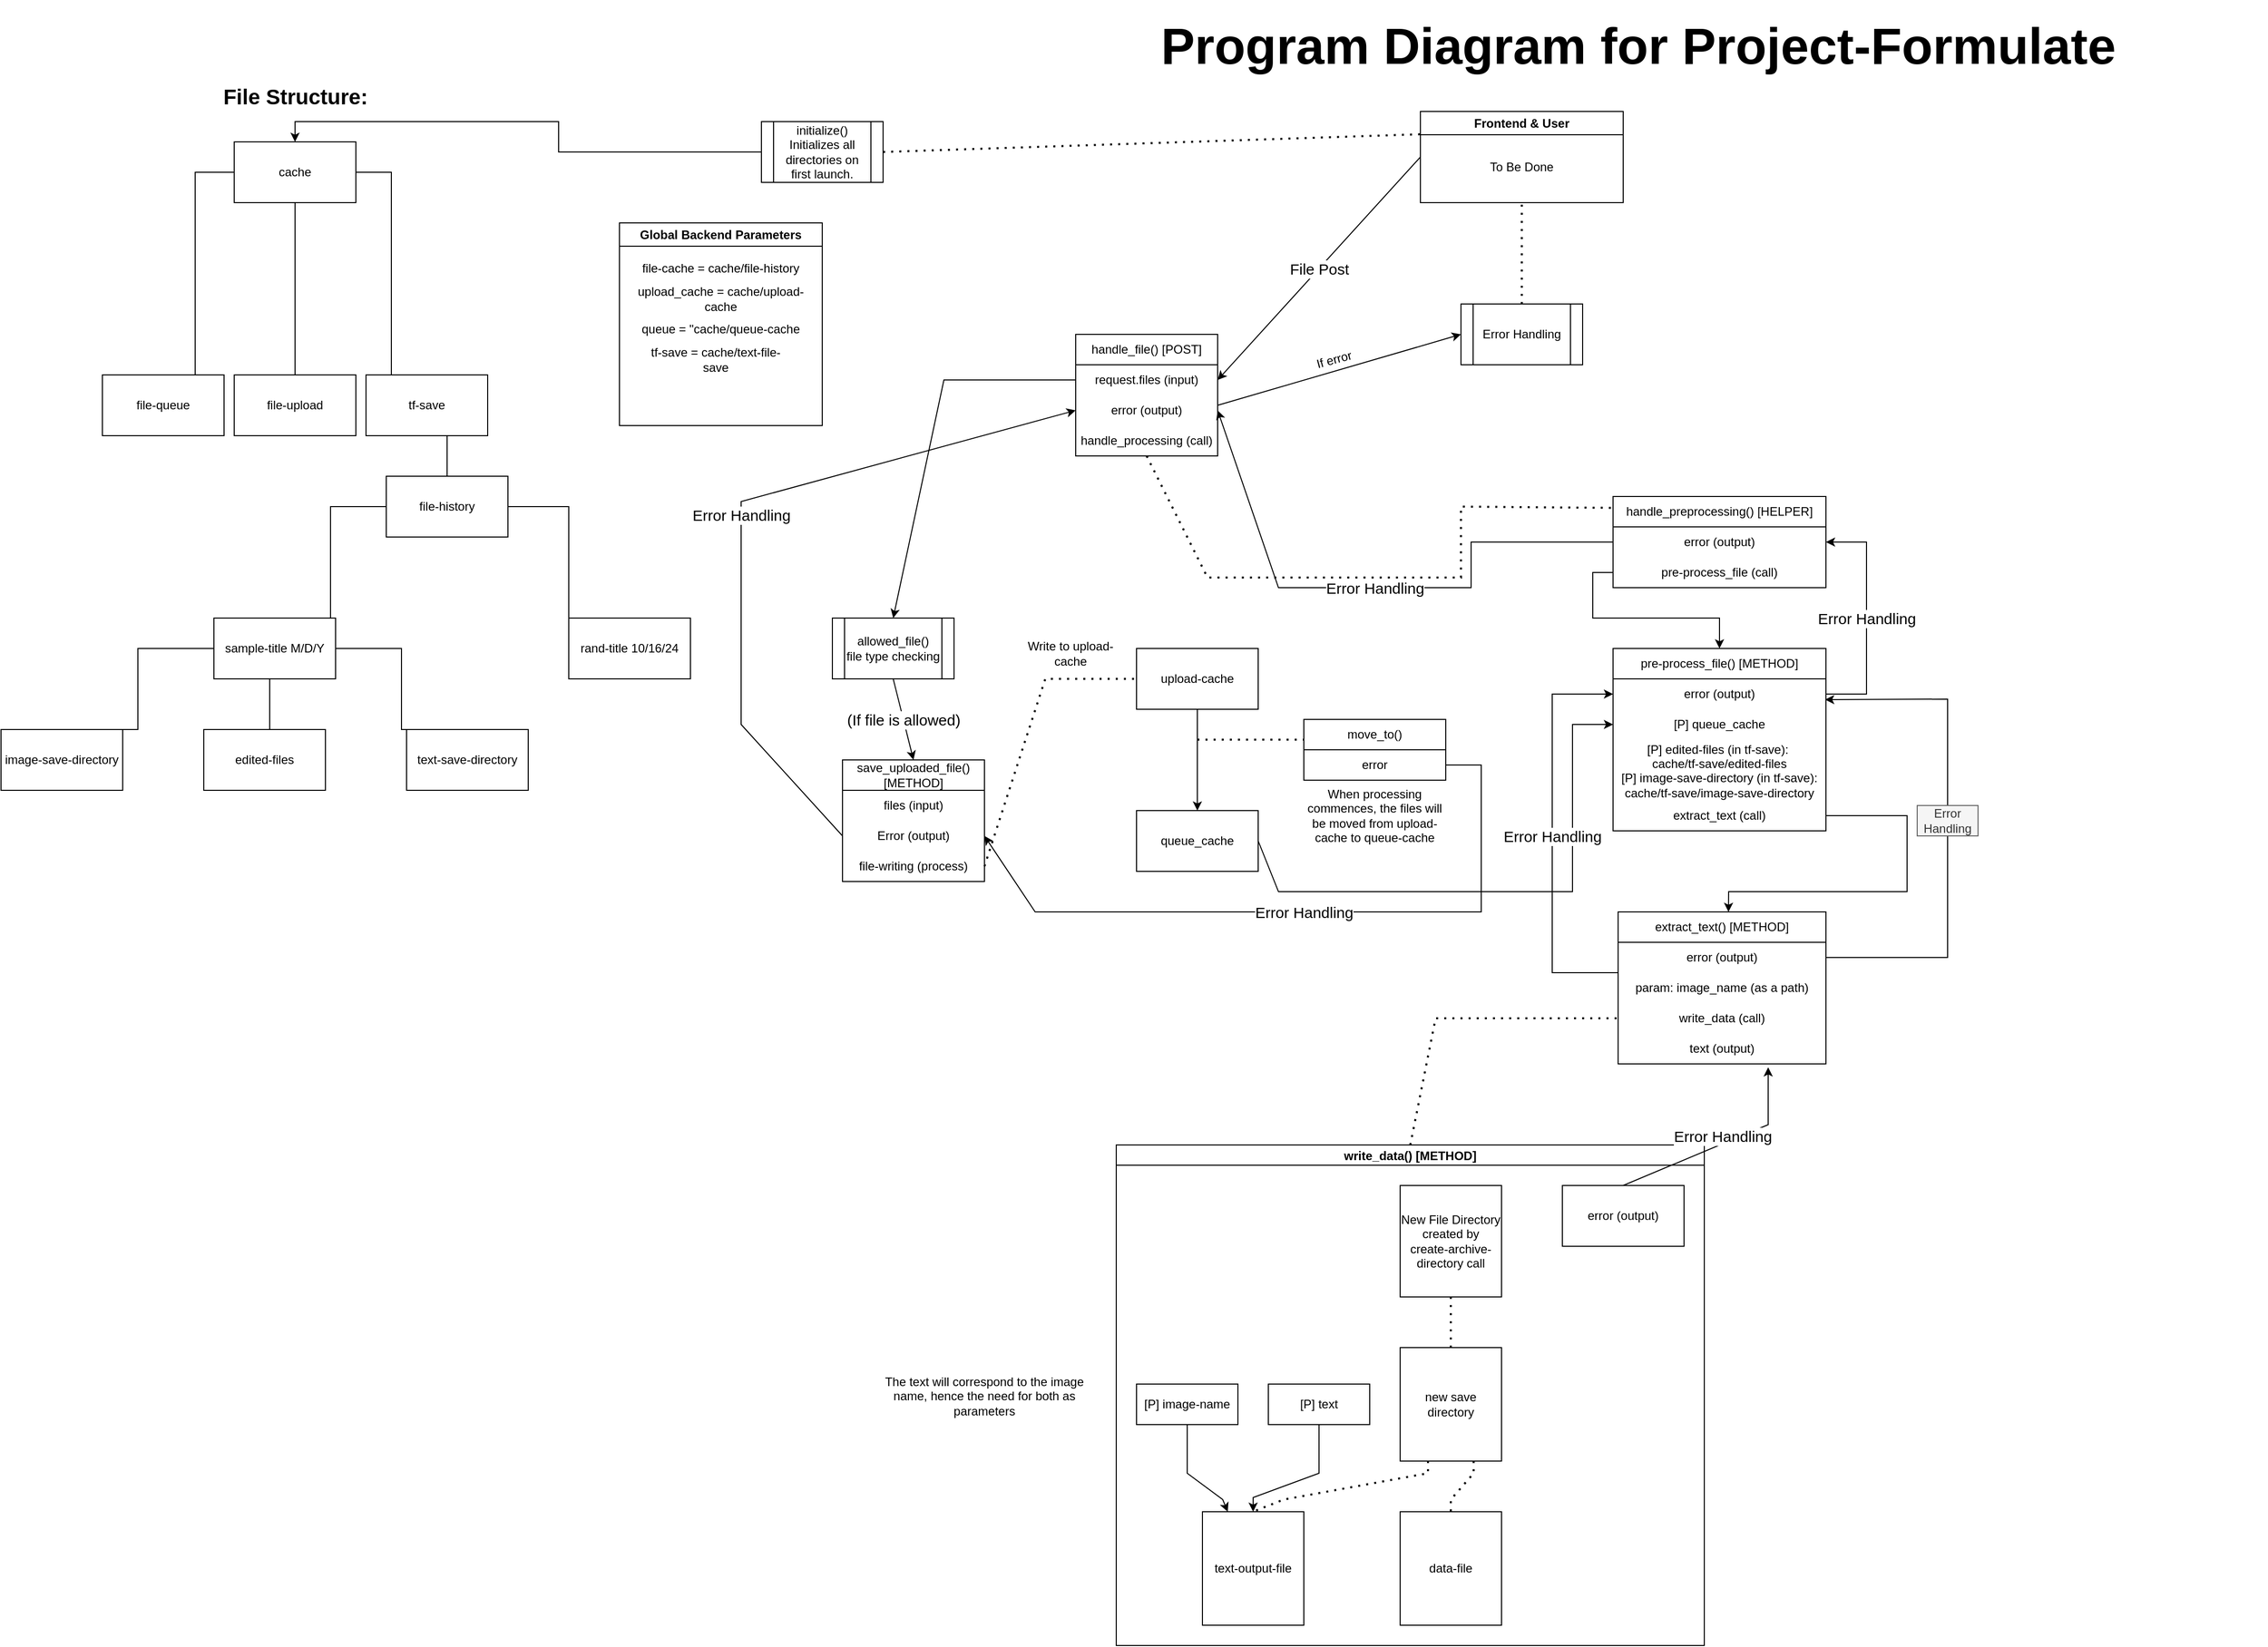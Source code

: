 <mxfile version="24.7.17">
  <diagram name="Page-1" id="OKoSd6tLzu933onekmis">
    <mxGraphModel dx="3288" dy="923" grid="1" gridSize="10" guides="1" tooltips="1" connect="1" arrows="1" fold="1" page="1" pageScale="1" pageWidth="1920" pageHeight="1200" math="0" shadow="0">
      <root>
        <mxCell id="0" />
        <mxCell id="1" parent="0" />
        <mxCell id="W87RI8gLV-Hc2PDUYZC1-2" value="handle_file() [POST]" style="swimlane;fontStyle=0;childLayout=stackLayout;horizontal=1;startSize=30;horizontalStack=0;resizeParent=1;resizeParentMax=0;resizeLast=0;collapsible=1;marginBottom=0;whiteSpace=wrap;html=1;" parent="1" vertex="1">
          <mxGeometry x="520" y="370" width="140" height="120" as="geometry" />
        </mxCell>
        <mxCell id="W87RI8gLV-Hc2PDUYZC1-3" value="request.files (input)" style="text;strokeColor=none;fillColor=none;align=center;verticalAlign=middle;spacingLeft=4;spacingRight=4;overflow=hidden;points=[[0,0.5],[1,0.5]];portConstraint=eastwest;rotatable=0;whiteSpace=wrap;html=1;" parent="W87RI8gLV-Hc2PDUYZC1-2" vertex="1">
          <mxGeometry y="30" width="140" height="30" as="geometry" />
        </mxCell>
        <mxCell id="W87RI8gLV-Hc2PDUYZC1-4" value="error (output)" style="text;strokeColor=none;fillColor=none;align=center;verticalAlign=middle;spacingLeft=4;spacingRight=4;overflow=hidden;points=[[0,0.5],[1,0.5]];portConstraint=eastwest;rotatable=0;whiteSpace=wrap;html=1;" parent="W87RI8gLV-Hc2PDUYZC1-2" vertex="1">
          <mxGeometry y="60" width="140" height="30" as="geometry" />
        </mxCell>
        <mxCell id="W87RI8gLV-Hc2PDUYZC1-70" value="handle_processing (call)" style="text;html=1;align=center;verticalAlign=middle;whiteSpace=wrap;rounded=0;" parent="W87RI8gLV-Hc2PDUYZC1-2" vertex="1">
          <mxGeometry y="90" width="140" height="30" as="geometry" />
        </mxCell>
        <mxCell id="W87RI8gLV-Hc2PDUYZC1-22" value="Frontend &amp;amp; User" style="swimlane;whiteSpace=wrap;html=1;" parent="1" vertex="1">
          <mxGeometry x="860" y="150" width="200" height="90" as="geometry" />
        </mxCell>
        <mxCell id="W87RI8gLV-Hc2PDUYZC1-25" value="To Be Done" style="text;html=1;align=center;verticalAlign=middle;whiteSpace=wrap;rounded=0;" parent="W87RI8gLV-Hc2PDUYZC1-22" vertex="1">
          <mxGeometry x="20" y="40" width="160" height="30" as="geometry" />
        </mxCell>
        <mxCell id="W87RI8gLV-Hc2PDUYZC1-28" value="save_uploaded_file() [METHOD]" style="swimlane;fontStyle=0;childLayout=stackLayout;horizontal=1;startSize=30;horizontalStack=0;resizeParent=1;resizeParentMax=0;resizeLast=0;collapsible=1;marginBottom=0;whiteSpace=wrap;html=1;" parent="1" vertex="1">
          <mxGeometry x="290" y="790" width="140" height="120" as="geometry" />
        </mxCell>
        <mxCell id="W87RI8gLV-Hc2PDUYZC1-29" value="files (input)" style="text;strokeColor=none;fillColor=none;align=center;verticalAlign=middle;spacingLeft=4;spacingRight=4;overflow=hidden;points=[[0,0.5],[1,0.5]];portConstraint=eastwest;rotatable=0;whiteSpace=wrap;html=1;" parent="W87RI8gLV-Hc2PDUYZC1-28" vertex="1">
          <mxGeometry y="30" width="140" height="30" as="geometry" />
        </mxCell>
        <mxCell id="W87RI8gLV-Hc2PDUYZC1-62" value="Error (output)" style="text;html=1;align=center;verticalAlign=middle;whiteSpace=wrap;rounded=0;" parent="W87RI8gLV-Hc2PDUYZC1-28" vertex="1">
          <mxGeometry y="60" width="140" height="30" as="geometry" />
        </mxCell>
        <mxCell id="W87RI8gLV-Hc2PDUYZC1-63" value="file-writing (process)" style="text;html=1;align=center;verticalAlign=middle;whiteSpace=wrap;rounded=0;" parent="W87RI8gLV-Hc2PDUYZC1-28" vertex="1">
          <mxGeometry y="90" width="140" height="30" as="geometry" />
        </mxCell>
        <mxCell id="W87RI8gLV-Hc2PDUYZC1-38" value="Global Backend Parameters" style="swimlane;whiteSpace=wrap;html=1;" parent="1" vertex="1">
          <mxGeometry x="70" y="260" width="200" height="200" as="geometry" />
        </mxCell>
        <mxCell id="W87RI8gLV-Hc2PDUYZC1-39" value="file-cache = cache/file-history" style="text;html=1;align=center;verticalAlign=middle;whiteSpace=wrap;rounded=0;" parent="W87RI8gLV-Hc2PDUYZC1-38" vertex="1">
          <mxGeometry x="20" y="30" width="160" height="30" as="geometry" />
        </mxCell>
        <mxCell id="W87RI8gLV-Hc2PDUYZC1-40" value="upload_cache = cache/upload-cache" style="text;html=1;align=center;verticalAlign=middle;whiteSpace=wrap;rounded=0;" parent="W87RI8gLV-Hc2PDUYZC1-38" vertex="1">
          <mxGeometry x="10" y="60" width="180" height="30" as="geometry" />
        </mxCell>
        <mxCell id="W87RI8gLV-Hc2PDUYZC1-41" value="queue = &quot;cache/queue-cache" style="text;html=1;align=center;verticalAlign=middle;whiteSpace=wrap;rounded=0;" parent="W87RI8gLV-Hc2PDUYZC1-38" vertex="1">
          <mxGeometry x="20" y="90" width="160" height="30" as="geometry" />
        </mxCell>
        <mxCell id="W87RI8gLV-Hc2PDUYZC1-42" value="tf-save = cache/text-file-save" style="text;html=1;align=center;verticalAlign=middle;whiteSpace=wrap;rounded=0;" parent="W87RI8gLV-Hc2PDUYZC1-38" vertex="1">
          <mxGeometry x="20" y="120" width="150" height="30" as="geometry" />
        </mxCell>
        <mxCell id="W87RI8gLV-Hc2PDUYZC1-49" value="Error Handling" style="shape=process;whiteSpace=wrap;html=1;backgroundOutline=1;" parent="1" vertex="1">
          <mxGeometry x="900" y="340" width="120" height="60" as="geometry" />
        </mxCell>
        <mxCell id="W87RI8gLV-Hc2PDUYZC1-53" value="" style="endArrow=none;dashed=1;html=1;dashPattern=1 3;strokeWidth=2;rounded=0;exitX=0.5;exitY=0;exitDx=0;exitDy=0;entryX=0.5;entryY=1;entryDx=0;entryDy=0;" parent="1" source="W87RI8gLV-Hc2PDUYZC1-49" edge="1" target="W87RI8gLV-Hc2PDUYZC1-22">
          <mxGeometry width="50" height="50" relative="1" as="geometry">
            <mxPoint x="550" y="350" as="sourcePoint" />
            <mxPoint x="555" y="290" as="targetPoint" />
          </mxGeometry>
        </mxCell>
        <UserObject label="upload-cache" treeRoot="1" id="W87RI8gLV-Hc2PDUYZC1-59">
          <mxCell style="whiteSpace=wrap;html=1;align=center;treeFolding=1;treeMoving=1;newEdgeStyle={&quot;edgeStyle&quot;:&quot;elbowEdgeStyle&quot;,&quot;startArrow&quot;:&quot;none&quot;,&quot;endArrow&quot;:&quot;none&quot;};" parent="1" vertex="1">
            <mxGeometry x="580" y="680" width="120" height="60" as="geometry" />
          </mxCell>
        </UserObject>
        <mxCell id="W87RI8gLV-Hc2PDUYZC1-65" value="" style="endArrow=none;dashed=1;html=1;dashPattern=1 3;strokeWidth=2;rounded=0;exitX=1;exitY=0.5;exitDx=0;exitDy=0;entryX=0;entryY=0.5;entryDx=0;entryDy=0;" parent="1" source="W87RI8gLV-Hc2PDUYZC1-63" target="W87RI8gLV-Hc2PDUYZC1-59" edge="1">
          <mxGeometry width="50" height="50" relative="1" as="geometry">
            <mxPoint x="490" y="630" as="sourcePoint" />
            <mxPoint x="540" y="580" as="targetPoint" />
            <Array as="points">
              <mxPoint x="490" y="710" />
            </Array>
          </mxGeometry>
        </mxCell>
        <mxCell id="W87RI8gLV-Hc2PDUYZC1-67" value="" style="endArrow=classic;html=1;rounded=0;entryX=0;entryY=0.5;entryDx=0;entryDy=0;exitX=0;exitY=0.5;exitDx=0;exitDy=0;" parent="1" source="W87RI8gLV-Hc2PDUYZC1-62" target="W87RI8gLV-Hc2PDUYZC1-4" edge="1">
          <mxGeometry relative="1" as="geometry">
            <mxPoint x="120" y="770" as="sourcePoint" />
            <mxPoint x="280" y="770" as="targetPoint" />
            <Array as="points">
              <mxPoint x="190" y="755" />
              <mxPoint x="190" y="650" />
              <mxPoint x="190" y="535" />
            </Array>
          </mxGeometry>
        </mxCell>
        <mxCell id="W87RI8gLV-Hc2PDUYZC1-68" value="&lt;font style=&quot;font-size: 15px;&quot;&gt;Error Handling&lt;/font&gt;" style="edgeLabel;resizable=0;html=1;;align=center;verticalAlign=middle;" parent="W87RI8gLV-Hc2PDUYZC1-67" connectable="0" vertex="1">
          <mxGeometry relative="1" as="geometry" />
        </mxCell>
        <mxCell id="W87RI8gLV-Hc2PDUYZC1-71" value="" style="endArrow=none;dashed=1;html=1;dashPattern=1 3;strokeWidth=2;rounded=0;entryX=0;entryY=0.25;entryDx=0;entryDy=0;exitX=1;exitY=0.5;exitDx=0;exitDy=0;" parent="1" source="W87RI8gLV-Hc2PDUYZC1-72" target="W87RI8gLV-Hc2PDUYZC1-22" edge="1">
          <mxGeometry width="50" height="50" relative="1" as="geometry">
            <mxPoint x="340" y="190" as="sourcePoint" />
            <mxPoint x="455" y="170" as="targetPoint" />
          </mxGeometry>
        </mxCell>
        <mxCell id="ZLIS8xJZUZ-bMLtUGgJW-4" style="edgeStyle=orthogonalEdgeStyle;rounded=0;orthogonalLoop=1;jettySize=auto;html=1;exitX=0;exitY=0.5;exitDx=0;exitDy=0;entryX=0.5;entryY=0;entryDx=0;entryDy=0;" edge="1" parent="1" source="W87RI8gLV-Hc2PDUYZC1-72" target="oHJjCsBVPUf1ZacrA_TA-82">
          <mxGeometry relative="1" as="geometry" />
        </mxCell>
        <mxCell id="W87RI8gLV-Hc2PDUYZC1-72" value="initialize()&lt;div&gt;Initializes all directories on first launch.&lt;/div&gt;" style="shape=process;whiteSpace=wrap;html=1;backgroundOutline=1;" parent="1" vertex="1">
          <mxGeometry x="210" y="160" width="120" height="60" as="geometry" />
        </mxCell>
        <mxCell id="oHJjCsBVPUf1ZacrA_TA-1" value="allowed_file()&lt;div&gt;file type checking&lt;/div&gt;" style="shape=process;whiteSpace=wrap;html=1;backgroundOutline=1;" parent="1" vertex="1">
          <mxGeometry x="280" y="650" width="120" height="60" as="geometry" />
        </mxCell>
        <mxCell id="oHJjCsBVPUf1ZacrA_TA-2" value="" style="endArrow=classic;html=1;rounded=0;exitX=0.5;exitY=1;exitDx=0;exitDy=0;entryX=0.5;entryY=0;entryDx=0;entryDy=0;" parent="1" source="oHJjCsBVPUf1ZacrA_TA-1" target="W87RI8gLV-Hc2PDUYZC1-28" edge="1">
          <mxGeometry relative="1" as="geometry">
            <mxPoint x="310" y="740" as="sourcePoint" />
            <mxPoint x="410" y="740" as="targetPoint" />
          </mxGeometry>
        </mxCell>
        <mxCell id="oHJjCsBVPUf1ZacrA_TA-3" value="&lt;font style=&quot;font-size: 15px;&quot;&gt;(If file is allowed)&lt;/font&gt;" style="edgeLabel;resizable=0;html=1;;align=center;verticalAlign=middle;" parent="oHJjCsBVPUf1ZacrA_TA-2" connectable="0" vertex="1">
          <mxGeometry relative="1" as="geometry" />
        </mxCell>
        <mxCell id="oHJjCsBVPUf1ZacrA_TA-5" value="Write to upload-cache" style="text;html=1;align=center;verticalAlign=middle;whiteSpace=wrap;rounded=0;" parent="1" vertex="1">
          <mxGeometry x="460" y="670" width="110" height="30" as="geometry" />
        </mxCell>
        <UserObject label="queue_cache" treeRoot="1" id="oHJjCsBVPUf1ZacrA_TA-15">
          <mxCell style="whiteSpace=wrap;html=1;align=center;treeFolding=1;treeMoving=1;newEdgeStyle={&quot;edgeStyle&quot;:&quot;elbowEdgeStyle&quot;,&quot;startArrow&quot;:&quot;none&quot;,&quot;endArrow&quot;:&quot;none&quot;};" parent="1" vertex="1">
            <mxGeometry x="580" y="840" width="120" height="60" as="geometry" />
          </mxCell>
        </UserObject>
        <mxCell id="oHJjCsBVPUf1ZacrA_TA-18" value="When processing commences, the files will be moved from upload-cache to queue-cache" style="text;html=1;align=center;verticalAlign=middle;whiteSpace=wrap;rounded=0;" parent="1" vertex="1">
          <mxGeometry x="740" y="830" width="150" height="30" as="geometry" />
        </mxCell>
        <mxCell id="oHJjCsBVPUf1ZacrA_TA-21" value="" style="endArrow=classic;html=1;rounded=0;entryX=0.5;entryY=0;entryDx=0;entryDy=0;exitX=0.5;exitY=1;exitDx=0;exitDy=0;" parent="1" source="W87RI8gLV-Hc2PDUYZC1-59" target="oHJjCsBVPUf1ZacrA_TA-15" edge="1">
          <mxGeometry width="50" height="50" relative="1" as="geometry">
            <mxPoint x="540" y="810" as="sourcePoint" />
            <mxPoint x="590" y="760" as="targetPoint" />
          </mxGeometry>
        </mxCell>
        <mxCell id="oHJjCsBVPUf1ZacrA_TA-22" value="move_to()" style="swimlane;fontStyle=0;childLayout=stackLayout;horizontal=1;startSize=30;horizontalStack=0;resizeParent=1;resizeParentMax=0;resizeLast=0;collapsible=1;marginBottom=0;whiteSpace=wrap;html=1;" parent="1" vertex="1">
          <mxGeometry x="745" y="750" width="140" height="60" as="geometry" />
        </mxCell>
        <mxCell id="oHJjCsBVPUf1ZacrA_TA-23" value="error" style="text;strokeColor=none;fillColor=none;align=center;verticalAlign=middle;spacingLeft=4;spacingRight=4;overflow=hidden;points=[[0,0.5],[1,0.5]];portConstraint=eastwest;rotatable=0;whiteSpace=wrap;html=1;" parent="oHJjCsBVPUf1ZacrA_TA-22" vertex="1">
          <mxGeometry y="30" width="140" height="30" as="geometry" />
        </mxCell>
        <mxCell id="oHJjCsBVPUf1ZacrA_TA-30" value="" style="endArrow=none;dashed=1;html=1;dashPattern=1 3;strokeWidth=2;rounded=0;entryX=0;entryY=0.5;entryDx=0;entryDy=0;" parent="1" edge="1">
          <mxGeometry width="50" height="50" relative="1" as="geometry">
            <mxPoint x="640" y="770" as="sourcePoint" />
            <mxPoint x="745" y="770" as="targetPoint" />
          </mxGeometry>
        </mxCell>
        <mxCell id="oHJjCsBVPUf1ZacrA_TA-32" value="" style="endArrow=classic;html=1;rounded=0;exitX=1;exitY=0.5;exitDx=0;exitDy=0;entryX=1;entryY=0.5;entryDx=0;entryDy=0;" parent="1" source="oHJjCsBVPUf1ZacrA_TA-23" target="W87RI8gLV-Hc2PDUYZC1-62" edge="1">
          <mxGeometry relative="1" as="geometry">
            <mxPoint x="900" y="790" as="sourcePoint" />
            <mxPoint x="1000" y="790" as="targetPoint" />
            <Array as="points">
              <mxPoint x="920" y="795" />
              <mxPoint x="920" y="940" />
              <mxPoint x="480" y="940" />
            </Array>
          </mxGeometry>
        </mxCell>
        <mxCell id="oHJjCsBVPUf1ZacrA_TA-33" value="&lt;font style=&quot;font-size: 15px;&quot;&gt;Error Handling&lt;/font&gt;" style="edgeLabel;resizable=0;html=1;;align=center;verticalAlign=middle;" parent="oHJjCsBVPUf1ZacrA_TA-32" connectable="0" vertex="1">
          <mxGeometry relative="1" as="geometry" />
        </mxCell>
        <mxCell id="oHJjCsBVPUf1ZacrA_TA-35" value="handle_preprocessing() [HELPER]" style="swimlane;fontStyle=0;childLayout=stackLayout;horizontal=1;startSize=30;horizontalStack=0;resizeParent=1;resizeParentMax=0;resizeLast=0;collapsible=1;marginBottom=0;whiteSpace=wrap;html=1;" parent="1" vertex="1">
          <mxGeometry x="1050" y="530" width="210" height="90" as="geometry">
            <mxRectangle x="1050" y="530" width="220" height="30" as="alternateBounds" />
          </mxGeometry>
        </mxCell>
        <mxCell id="oHJjCsBVPUf1ZacrA_TA-36" value="error (output)" style="text;strokeColor=none;fillColor=none;align=center;verticalAlign=middle;spacingLeft=4;spacingRight=4;overflow=hidden;points=[[0,0.5],[1,0.5]];portConstraint=eastwest;rotatable=0;whiteSpace=wrap;html=1;" parent="oHJjCsBVPUf1ZacrA_TA-35" vertex="1">
          <mxGeometry y="30" width="210" height="30" as="geometry" />
        </mxCell>
        <mxCell id="oHJjCsBVPUf1ZacrA_TA-37" value="pre-process_file (call)" style="text;strokeColor=none;fillColor=none;align=center;verticalAlign=middle;spacingLeft=4;spacingRight=4;overflow=hidden;points=[[0,0.5],[1,0.5]];portConstraint=eastwest;rotatable=0;whiteSpace=wrap;html=1;" parent="oHJjCsBVPUf1ZacrA_TA-35" vertex="1">
          <mxGeometry y="60" width="210" height="30" as="geometry" />
        </mxCell>
        <mxCell id="oHJjCsBVPUf1ZacrA_TA-39" value="" style="endArrow=none;dashed=1;html=1;dashPattern=1 3;strokeWidth=2;rounded=0;exitX=0.5;exitY=1;exitDx=0;exitDy=0;entryX=-0.01;entryY=0.125;entryDx=0;entryDy=0;entryPerimeter=0;" parent="1" source="W87RI8gLV-Hc2PDUYZC1-70" target="oHJjCsBVPUf1ZacrA_TA-35" edge="1">
          <mxGeometry width="50" height="50" relative="1" as="geometry">
            <mxPoint x="770" y="660" as="sourcePoint" />
            <mxPoint x="820" y="610" as="targetPoint" />
            <Array as="points">
              <mxPoint x="650" y="610" />
              <mxPoint x="900" y="610" />
              <mxPoint x="900" y="540" />
            </Array>
          </mxGeometry>
        </mxCell>
        <mxCell id="oHJjCsBVPUf1ZacrA_TA-40" value="\" style="endArrow=classic;html=1;rounded=0;exitX=0;exitY=0.5;exitDx=0;exitDy=0;entryX=1;entryY=0.5;entryDx=0;entryDy=0;" parent="1" source="oHJjCsBVPUf1ZacrA_TA-36" target="W87RI8gLV-Hc2PDUYZC1-4" edge="1">
          <mxGeometry relative="1" as="geometry">
            <mxPoint x="920" y="490" as="sourcePoint" />
            <mxPoint x="579" y="492" as="targetPoint" />
            <Array as="points">
              <mxPoint x="910" y="575" />
              <mxPoint x="910" y="620" />
              <mxPoint x="720" y="620" />
            </Array>
          </mxGeometry>
        </mxCell>
        <mxCell id="oHJjCsBVPUf1ZacrA_TA-41" value="&lt;font style=&quot;font-size: 15px;&quot;&gt;Error Handling&lt;/font&gt;" style="edgeLabel;resizable=0;html=1;;align=center;verticalAlign=middle;" parent="oHJjCsBVPUf1ZacrA_TA-40" connectable="0" vertex="1">
          <mxGeometry relative="1" as="geometry" />
        </mxCell>
        <mxCell id="oHJjCsBVPUf1ZacrA_TA-42" value="pre-process_file() [METHOD]" style="swimlane;fontStyle=0;childLayout=stackLayout;horizontal=1;startSize=30;horizontalStack=0;resizeParent=1;resizeParentMax=0;resizeLast=0;collapsible=1;marginBottom=0;whiteSpace=wrap;html=1;" parent="1" vertex="1">
          <mxGeometry x="1050" y="680" width="210" height="180" as="geometry" />
        </mxCell>
        <mxCell id="oHJjCsBVPUf1ZacrA_TA-43" value="error (output)" style="text;strokeColor=none;fillColor=none;align=center;verticalAlign=middle;spacingLeft=4;spacingRight=4;overflow=hidden;points=[[0,0.5],[1,0.5]];portConstraint=eastwest;rotatable=0;whiteSpace=wrap;html=1;" parent="oHJjCsBVPUf1ZacrA_TA-42" vertex="1">
          <mxGeometry y="30" width="210" height="30" as="geometry" />
        </mxCell>
        <mxCell id="oHJjCsBVPUf1ZacrA_TA-44" value="[P] queue_cache" style="text;strokeColor=none;fillColor=none;align=center;verticalAlign=middle;spacingLeft=4;spacingRight=4;overflow=hidden;points=[[0,0.5],[1,0.5]];portConstraint=eastwest;rotatable=0;whiteSpace=wrap;html=1;" parent="oHJjCsBVPUf1ZacrA_TA-42" vertex="1">
          <mxGeometry y="60" width="210" height="30" as="geometry" />
        </mxCell>
        <mxCell id="oHJjCsBVPUf1ZacrA_TA-45" value="[P] edited-files (in tf-save):&amp;nbsp;&lt;div&gt;cache/tf-save/edited-files&lt;/div&gt;" style="text;strokeColor=none;fillColor=none;align=center;verticalAlign=middle;spacingLeft=4;spacingRight=4;overflow=hidden;points=[[0,0.5],[1,0.5]];portConstraint=eastwest;rotatable=0;whiteSpace=wrap;html=1;" parent="oHJjCsBVPUf1ZacrA_TA-42" vertex="1">
          <mxGeometry y="90" width="210" height="30" as="geometry" />
        </mxCell>
        <mxCell id="oHJjCsBVPUf1ZacrA_TA-46" value="[P] image-save-directory (in tf-save): cache/tf-save/image-save-directory" style="text;html=1;align=center;verticalAlign=middle;whiteSpace=wrap;rounded=0;" parent="oHJjCsBVPUf1ZacrA_TA-42" vertex="1">
          <mxGeometry y="120" width="210" height="30" as="geometry" />
        </mxCell>
        <mxCell id="oHJjCsBVPUf1ZacrA_TA-94" value="extract_text (call)" style="text;html=1;align=center;verticalAlign=middle;whiteSpace=wrap;rounded=0;" parent="oHJjCsBVPUf1ZacrA_TA-42" vertex="1">
          <mxGeometry y="150" width="210" height="30" as="geometry" />
        </mxCell>
        <mxCell id="oHJjCsBVPUf1ZacrA_TA-48" value="" style="endArrow=classic;html=1;rounded=0;exitX=1;exitY=0.5;exitDx=0;exitDy=0;entryX=1;entryY=0.5;entryDx=0;entryDy=0;" parent="1" source="oHJjCsBVPUf1ZacrA_TA-43" target="oHJjCsBVPUf1ZacrA_TA-36" edge="1">
          <mxGeometry relative="1" as="geometry">
            <mxPoint x="1280" y="730" as="sourcePoint" />
            <mxPoint x="1380" y="730" as="targetPoint" />
            <Array as="points">
              <mxPoint x="1300" y="725" />
              <mxPoint x="1300" y="575" />
            </Array>
          </mxGeometry>
        </mxCell>
        <mxCell id="oHJjCsBVPUf1ZacrA_TA-49" value="&lt;font style=&quot;font-size: 15px;&quot;&gt;Error Handling&lt;/font&gt;" style="edgeLabel;resizable=0;html=1;;align=center;verticalAlign=middle;" parent="oHJjCsBVPUf1ZacrA_TA-48" connectable="0" vertex="1">
          <mxGeometry relative="1" as="geometry" />
        </mxCell>
        <mxCell id="oHJjCsBVPUf1ZacrA_TA-51" style="edgeStyle=orthogonalEdgeStyle;rounded=0;orthogonalLoop=1;jettySize=auto;html=1;entryX=0.5;entryY=0;entryDx=0;entryDy=0;" parent="1" source="oHJjCsBVPUf1ZacrA_TA-37" target="oHJjCsBVPUf1ZacrA_TA-42" edge="1">
          <mxGeometry relative="1" as="geometry" />
        </mxCell>
        <mxCell id="oHJjCsBVPUf1ZacrA_TA-71" style="edgeStyle=elbowEdgeStyle;rounded=0;orthogonalLoop=1;jettySize=auto;html=1;startArrow=none;endArrow=none;entryX=0.5;entryY=0;entryDx=0;entryDy=0;" parent="1" source="oHJjCsBVPUf1ZacrA_TA-53" target="oHJjCsBVPUf1ZacrA_TA-70" edge="1">
          <mxGeometry relative="1" as="geometry" />
        </mxCell>
        <UserObject label="tf-save" treeRoot="1" id="oHJjCsBVPUf1ZacrA_TA-53">
          <mxCell style="whiteSpace=wrap;html=1;align=center;treeFolding=1;treeMoving=1;newEdgeStyle={&quot;edgeStyle&quot;:&quot;elbowEdgeStyle&quot;,&quot;startArrow&quot;:&quot;none&quot;,&quot;endArrow&quot;:&quot;none&quot;};" parent="1" vertex="1">
            <mxGeometry x="-180" y="410" width="120" height="60" as="geometry" />
          </mxCell>
        </UserObject>
        <mxCell id="oHJjCsBVPUf1ZacrA_TA-75" style="edgeStyle=elbowEdgeStyle;rounded=0;orthogonalLoop=1;jettySize=auto;html=1;startArrow=none;endArrow=none;entryX=0.5;entryY=0;entryDx=0;entryDy=0;" parent="1" source="oHJjCsBVPUf1ZacrA_TA-70" target="oHJjCsBVPUf1ZacrA_TA-73" edge="1">
          <mxGeometry relative="1" as="geometry" />
        </mxCell>
        <mxCell id="oHJjCsBVPUf1ZacrA_TA-76" style="edgeStyle=elbowEdgeStyle;rounded=0;orthogonalLoop=1;jettySize=auto;html=1;startArrow=none;endArrow=none;entryX=0.5;entryY=0;entryDx=0;entryDy=0;" parent="1" source="oHJjCsBVPUf1ZacrA_TA-70" target="oHJjCsBVPUf1ZacrA_TA-72" edge="1">
          <mxGeometry relative="1" as="geometry" />
        </mxCell>
        <UserObject label="file-history" treeRoot="1" id="oHJjCsBVPUf1ZacrA_TA-70">
          <mxCell style="whiteSpace=wrap;html=1;align=center;treeFolding=1;treeMoving=1;newEdgeStyle={&quot;edgeStyle&quot;:&quot;elbowEdgeStyle&quot;,&quot;startArrow&quot;:&quot;none&quot;,&quot;endArrow&quot;:&quot;none&quot;};" parent="1" vertex="1">
            <mxGeometry x="-160" y="510" width="120" height="60" as="geometry" />
          </mxCell>
        </UserObject>
        <UserObject label="rand-title 10/16/24" treeRoot="1" id="oHJjCsBVPUf1ZacrA_TA-72">
          <mxCell style="whiteSpace=wrap;html=1;align=center;treeFolding=1;treeMoving=1;newEdgeStyle={&quot;edgeStyle&quot;:&quot;elbowEdgeStyle&quot;,&quot;startArrow&quot;:&quot;none&quot;,&quot;endArrow&quot;:&quot;none&quot;};" parent="1" vertex="1">
            <mxGeometry x="20" y="650" width="120" height="60" as="geometry" />
          </mxCell>
        </UserObject>
        <mxCell id="oHJjCsBVPUf1ZacrA_TA-79" style="edgeStyle=elbowEdgeStyle;rounded=0;orthogonalLoop=1;jettySize=auto;html=1;startArrow=none;endArrow=none;exitX=0.5;exitY=1;exitDx=0;exitDy=0;entryX=0.5;entryY=0;entryDx=0;entryDy=0;" parent="1" source="oHJjCsBVPUf1ZacrA_TA-73" target="oHJjCsBVPUf1ZacrA_TA-74" edge="1">
          <mxGeometry relative="1" as="geometry" />
        </mxCell>
        <mxCell id="oHJjCsBVPUf1ZacrA_TA-80" style="edgeStyle=elbowEdgeStyle;rounded=0;orthogonalLoop=1;jettySize=auto;html=1;startArrow=none;endArrow=none;entryX=0.5;entryY=0;entryDx=0;entryDy=0;" parent="1" source="oHJjCsBVPUf1ZacrA_TA-73" target="oHJjCsBVPUf1ZacrA_TA-77" edge="1">
          <mxGeometry relative="1" as="geometry" />
        </mxCell>
        <mxCell id="oHJjCsBVPUf1ZacrA_TA-81" style="edgeStyle=elbowEdgeStyle;rounded=0;orthogonalLoop=1;jettySize=auto;html=1;startArrow=none;endArrow=none;entryX=0.5;entryY=0;entryDx=0;entryDy=0;" parent="1" source="oHJjCsBVPUf1ZacrA_TA-73" target="oHJjCsBVPUf1ZacrA_TA-78" edge="1">
          <mxGeometry relative="1" as="geometry" />
        </mxCell>
        <UserObject label="sample-title M/D/Y" treeRoot="1" id="oHJjCsBVPUf1ZacrA_TA-73">
          <mxCell style="whiteSpace=wrap;html=1;align=center;treeFolding=1;treeMoving=1;newEdgeStyle={&quot;edgeStyle&quot;:&quot;elbowEdgeStyle&quot;,&quot;startArrow&quot;:&quot;none&quot;,&quot;endArrow&quot;:&quot;none&quot;};" parent="1" vertex="1">
            <mxGeometry x="-330" y="650" width="120" height="60" as="geometry" />
          </mxCell>
        </UserObject>
        <UserObject label="edited-files" treeRoot="1" id="oHJjCsBVPUf1ZacrA_TA-74">
          <mxCell style="whiteSpace=wrap;html=1;align=center;treeFolding=1;treeMoving=1;newEdgeStyle={&quot;edgeStyle&quot;:&quot;elbowEdgeStyle&quot;,&quot;startArrow&quot;:&quot;none&quot;,&quot;endArrow&quot;:&quot;none&quot;};" parent="1" vertex="1">
            <mxGeometry x="-340" y="760" width="120" height="60" as="geometry" />
          </mxCell>
        </UserObject>
        <UserObject label="image-save-directory" treeRoot="1" id="oHJjCsBVPUf1ZacrA_TA-77">
          <mxCell style="whiteSpace=wrap;html=1;align=center;treeFolding=1;treeMoving=1;newEdgeStyle={&quot;edgeStyle&quot;:&quot;elbowEdgeStyle&quot;,&quot;startArrow&quot;:&quot;none&quot;,&quot;endArrow&quot;:&quot;none&quot;};" parent="1" vertex="1">
            <mxGeometry x="-540" y="760" width="120" height="60" as="geometry" />
          </mxCell>
        </UserObject>
        <UserObject label="text-save-directory" treeRoot="1" id="oHJjCsBVPUf1ZacrA_TA-78">
          <mxCell style="whiteSpace=wrap;html=1;align=center;treeFolding=1;treeMoving=1;newEdgeStyle={&quot;edgeStyle&quot;:&quot;elbowEdgeStyle&quot;,&quot;startArrow&quot;:&quot;none&quot;,&quot;endArrow&quot;:&quot;none&quot;};" parent="1" vertex="1">
            <mxGeometry x="-140" y="760" width="120" height="60" as="geometry" />
          </mxCell>
        </UserObject>
        <mxCell id="oHJjCsBVPUf1ZacrA_TA-83" style="edgeStyle=elbowEdgeStyle;rounded=0;orthogonalLoop=1;jettySize=auto;html=1;startArrow=none;endArrow=none;entryX=0.5;entryY=0;entryDx=0;entryDy=0;" parent="1" source="oHJjCsBVPUf1ZacrA_TA-82" target="oHJjCsBVPUf1ZacrA_TA-53" edge="1">
          <mxGeometry relative="1" as="geometry" />
        </mxCell>
        <mxCell id="oHJjCsBVPUf1ZacrA_TA-89" style="edgeStyle=elbowEdgeStyle;rounded=0;orthogonalLoop=1;jettySize=auto;html=1;startArrow=none;endArrow=none;entryX=0.5;entryY=0;entryDx=0;entryDy=0;" parent="1" source="oHJjCsBVPUf1ZacrA_TA-82" target="oHJjCsBVPUf1ZacrA_TA-85" edge="1">
          <mxGeometry relative="1" as="geometry" />
        </mxCell>
        <UserObject label="cache" treeRoot="1" id="oHJjCsBVPUf1ZacrA_TA-82">
          <mxCell style="whiteSpace=wrap;html=1;align=center;treeFolding=1;treeMoving=1;newEdgeStyle={&quot;edgeStyle&quot;:&quot;elbowEdgeStyle&quot;,&quot;startArrow&quot;:&quot;none&quot;,&quot;endArrow&quot;:&quot;none&quot;};" parent="1" vertex="1">
            <mxGeometry x="-310" y="180" width="120" height="60" as="geometry" />
          </mxCell>
        </UserObject>
        <UserObject label="file-queue" treeRoot="1" id="oHJjCsBVPUf1ZacrA_TA-84">
          <mxCell style="whiteSpace=wrap;html=1;align=center;treeFolding=1;treeMoving=1;newEdgeStyle={&quot;edgeStyle&quot;:&quot;elbowEdgeStyle&quot;,&quot;startArrow&quot;:&quot;none&quot;,&quot;endArrow&quot;:&quot;none&quot;};" parent="1" vertex="1">
            <mxGeometry x="-440" y="410" width="120" height="60" as="geometry" />
          </mxCell>
        </UserObject>
        <UserObject label="file-upload" treeRoot="1" id="oHJjCsBVPUf1ZacrA_TA-85">
          <mxCell style="whiteSpace=wrap;html=1;align=center;treeFolding=1;treeMoving=1;newEdgeStyle={&quot;edgeStyle&quot;:&quot;elbowEdgeStyle&quot;,&quot;startArrow&quot;:&quot;none&quot;,&quot;endArrow&quot;:&quot;none&quot;};" parent="1" vertex="1">
            <mxGeometry x="-310" y="410" width="120" height="60" as="geometry" />
          </mxCell>
        </UserObject>
        <mxCell id="oHJjCsBVPUf1ZacrA_TA-88" style="edgeStyle=elbowEdgeStyle;rounded=0;orthogonalLoop=1;jettySize=auto;html=1;startArrow=none;endArrow=none;entryX=0.442;entryY=0;entryDx=0;entryDy=0;entryPerimeter=0;" parent="1" source="oHJjCsBVPUf1ZacrA_TA-82" target="oHJjCsBVPUf1ZacrA_TA-84" edge="1">
          <mxGeometry relative="1" as="geometry" />
        </mxCell>
        <mxCell id="oHJjCsBVPUf1ZacrA_TA-91" value="" style="endArrow=classic;html=1;rounded=0;exitX=1;exitY=0.5;exitDx=0;exitDy=0;entryX=0;entryY=0.5;entryDx=0;entryDy=0;" parent="1" source="oHJjCsBVPUf1ZacrA_TA-15" target="oHJjCsBVPUf1ZacrA_TA-44" edge="1">
          <mxGeometry width="50" height="50" relative="1" as="geometry">
            <mxPoint x="980" y="930" as="sourcePoint" />
            <mxPoint x="1030" y="880" as="targetPoint" />
            <Array as="points">
              <mxPoint x="720" y="920" />
              <mxPoint x="1010" y="920" />
              <mxPoint x="1010" y="755" />
            </Array>
          </mxGeometry>
        </mxCell>
        <mxCell id="oHJjCsBVPUf1ZacrA_TA-95" value="&lt;h2&gt;&lt;span style=&quot;font-size: 21px;&quot;&gt;File Structure:&lt;/span&gt;&lt;/h2&gt;" style="text;html=1;align=center;verticalAlign=middle;resizable=0;points=[];autosize=1;strokeColor=none;fillColor=none;" parent="1" vertex="1">
          <mxGeometry x="-335" y="100" width="170" height="70" as="geometry" />
        </mxCell>
        <mxCell id="oHJjCsBVPUf1ZacrA_TA-96" value="" style="endArrow=classic;html=1;rounded=0;exitX=1;exitY=0.5;exitDx=0;exitDy=0;entryX=0.531;entryY=0;entryDx=0;entryDy=0;entryPerimeter=0;" parent="1" source="oHJjCsBVPUf1ZacrA_TA-94" target="oHJjCsBVPUf1ZacrA_TA-97" edge="1">
          <mxGeometry width="50" height="50" relative="1" as="geometry">
            <mxPoint x="1290" y="900" as="sourcePoint" />
            <mxPoint x="1340" y="850" as="targetPoint" />
            <Array as="points">
              <mxPoint x="1340" y="845" />
              <mxPoint x="1340" y="920" />
              <mxPoint x="1164" y="920" />
            </Array>
          </mxGeometry>
        </mxCell>
        <mxCell id="oHJjCsBVPUf1ZacrA_TA-97" value="extract_text() [METHOD]" style="swimlane;fontStyle=0;childLayout=stackLayout;horizontal=1;startSize=30;horizontalStack=0;resizeParent=1;resizeParentMax=0;resizeLast=0;collapsible=1;marginBottom=0;whiteSpace=wrap;html=1;" parent="1" vertex="1">
          <mxGeometry x="1055" y="940" width="205" height="150" as="geometry" />
        </mxCell>
        <mxCell id="oHJjCsBVPUf1ZacrA_TA-98" value="error (output)" style="text;strokeColor=none;fillColor=none;align=center;verticalAlign=middle;spacingLeft=4;spacingRight=4;overflow=hidden;points=[[0,0.5],[1,0.5]];portConstraint=eastwest;rotatable=0;whiteSpace=wrap;html=1;" parent="oHJjCsBVPUf1ZacrA_TA-97" vertex="1">
          <mxGeometry y="30" width="205" height="30" as="geometry" />
        </mxCell>
        <mxCell id="oHJjCsBVPUf1ZacrA_TA-101" value="param: image_name (as a path)" style="text;html=1;align=center;verticalAlign=middle;whiteSpace=wrap;rounded=0;" parent="oHJjCsBVPUf1ZacrA_TA-97" vertex="1">
          <mxGeometry y="60" width="205" height="30" as="geometry" />
        </mxCell>
        <mxCell id="oHJjCsBVPUf1ZacrA_TA-99" value="write_data (call)" style="text;strokeColor=none;fillColor=none;align=center;verticalAlign=middle;spacingLeft=4;spacingRight=4;overflow=hidden;points=[[0,0.5],[1,0.5]];portConstraint=eastwest;rotatable=0;whiteSpace=wrap;html=1;" parent="oHJjCsBVPUf1ZacrA_TA-97" vertex="1">
          <mxGeometry y="90" width="205" height="30" as="geometry" />
        </mxCell>
        <mxCell id="ZLIS8xJZUZ-bMLtUGgJW-76" value="text (output)" style="text;html=1;align=center;verticalAlign=middle;whiteSpace=wrap;rounded=0;" vertex="1" parent="oHJjCsBVPUf1ZacrA_TA-97">
          <mxGeometry y="120" width="205" height="30" as="geometry" />
        </mxCell>
        <mxCell id="oHJjCsBVPUf1ZacrA_TA-105" value="&lt;h2&gt;&lt;font style=&quot;font-size: 50px;&quot;&gt;Program Diagram for Project-Formulate&lt;/font&gt;&lt;/h2&gt;" style="text;html=1;align=center;verticalAlign=middle;whiteSpace=wrap;rounded=0;" parent="1" vertex="1">
          <mxGeometry x="455" y="70" width="1240" height="30" as="geometry" />
        </mxCell>
        <mxCell id="ZLIS8xJZUZ-bMLtUGgJW-1" value="" style="endArrow=classic;html=1;rounded=0;entryX=0;entryY=0.5;entryDx=0;entryDy=0;" edge="1" parent="1" target="W87RI8gLV-Hc2PDUYZC1-49">
          <mxGeometry width="50" height="50" relative="1" as="geometry">
            <mxPoint x="660" y="440" as="sourcePoint" />
            <mxPoint x="710" y="390" as="targetPoint" />
          </mxGeometry>
        </mxCell>
        <mxCell id="ZLIS8xJZUZ-bMLtUGgJW-2" value="If error" style="text;html=1;align=center;verticalAlign=middle;whiteSpace=wrap;rounded=0;rotation=-15;" vertex="1" parent="1">
          <mxGeometry x="745" y="380" width="60" height="30" as="geometry" />
        </mxCell>
        <mxCell id="ZLIS8xJZUZ-bMLtUGgJW-6" value="" style="endArrow=classic;html=1;rounded=0;entryX=1;entryY=0.5;entryDx=0;entryDy=0;exitX=0;exitY=0.5;exitDx=0;exitDy=0;" edge="1" parent="1" source="W87RI8gLV-Hc2PDUYZC1-22" target="W87RI8gLV-Hc2PDUYZC1-3">
          <mxGeometry relative="1" as="geometry">
            <mxPoint x="660" y="260" as="sourcePoint" />
            <mxPoint x="760" y="260" as="targetPoint" />
          </mxGeometry>
        </mxCell>
        <mxCell id="ZLIS8xJZUZ-bMLtUGgJW-7" value="&lt;font style=&quot;font-size: 15px;&quot;&gt;File Post&lt;/font&gt;" style="edgeLabel;resizable=0;html=1;;align=center;verticalAlign=middle;" connectable="0" vertex="1" parent="ZLIS8xJZUZ-bMLtUGgJW-6">
          <mxGeometry relative="1" as="geometry" />
        </mxCell>
        <mxCell id="ZLIS8xJZUZ-bMLtUGgJW-10" value="" style="endArrow=classic;html=1;rounded=0;entryX=0;entryY=0.5;entryDx=0;entryDy=0;exitX=0;exitY=0;exitDx=0;exitDy=0;" edge="1" parent="1" source="oHJjCsBVPUf1ZacrA_TA-101" target="oHJjCsBVPUf1ZacrA_TA-43">
          <mxGeometry relative="1" as="geometry">
            <mxPoint x="960" y="990" as="sourcePoint" />
            <mxPoint x="1060" y="990" as="targetPoint" />
            <Array as="points">
              <mxPoint x="990" y="1000" />
              <mxPoint x="990" y="725" />
            </Array>
          </mxGeometry>
        </mxCell>
        <mxCell id="ZLIS8xJZUZ-bMLtUGgJW-11" value="&lt;font style=&quot;font-size: 15px;&quot;&gt;Error Handling&lt;/font&gt;" style="edgeLabel;resizable=0;html=1;;align=center;verticalAlign=middle;" connectable="0" vertex="1" parent="ZLIS8xJZUZ-bMLtUGgJW-10">
          <mxGeometry relative="1" as="geometry" />
        </mxCell>
        <mxCell id="ZLIS8xJZUZ-bMLtUGgJW-14" value="" style="endArrow=none;dashed=1;html=1;dashPattern=1 3;strokeWidth=2;rounded=0;entryX=0;entryY=0.5;entryDx=0;entryDy=0;exitX=0.5;exitY=0;exitDx=0;exitDy=0;" edge="1" parent="1" source="ZLIS8xJZUZ-bMLtUGgJW-15" target="oHJjCsBVPUf1ZacrA_TA-99">
          <mxGeometry width="50" height="50" relative="1" as="geometry">
            <mxPoint x="640" y="1150" as="sourcePoint" />
            <mxPoint x="1040" y="1050" as="targetPoint" />
            <Array as="points">
              <mxPoint x="875" y="1045" />
            </Array>
          </mxGeometry>
        </mxCell>
        <mxCell id="ZLIS8xJZUZ-bMLtUGgJW-15" value="write_data() [METHOD]" style="swimlane;startSize=20;horizontal=1;childLayout=flowLayout;flowOrientation=north;resizable=0;interRankCellSpacing=50;containerType=tree;fontSize=12;" vertex="1" parent="1">
          <mxGeometry x="560" y="1170" width="580" height="494" as="geometry" />
        </mxCell>
        <mxCell id="ZLIS8xJZUZ-bMLtUGgJW-71" style="edgeStyle=orthogonalEdgeStyle;rounded=0;orthogonalLoop=1;jettySize=auto;html=1;entryX=0.25;entryY=0;entryDx=0;entryDy=0;noEdgeStyle=1;orthogonal=1;" edge="1" parent="ZLIS8xJZUZ-bMLtUGgJW-15" source="ZLIS8xJZUZ-bMLtUGgJW-16" target="ZLIS8xJZUZ-bMLtUGgJW-65">
          <mxGeometry relative="1" as="geometry">
            <Array as="points">
              <mxPoint x="70" y="324" />
              <mxPoint x="105" y="350" />
            </Array>
          </mxGeometry>
        </mxCell>
        <mxCell id="ZLIS8xJZUZ-bMLtUGgJW-16" value="[P] image-name" style="whiteSpace=wrap;html=1;" vertex="1" parent="ZLIS8xJZUZ-bMLtUGgJW-15">
          <mxGeometry x="20" y="236" width="100" height="40" as="geometry" />
        </mxCell>
        <mxCell id="ZLIS8xJZUZ-bMLtUGgJW-34" value="new save directory" style="whiteSpace=wrap;html=1;" vertex="1" parent="ZLIS8xJZUZ-bMLtUGgJW-15">
          <mxGeometry x="280" y="200" width="100" height="112" as="geometry" />
        </mxCell>
        <mxCell id="ZLIS8xJZUZ-bMLtUGgJW-40" value="error (output)" style="rounded=0;whiteSpace=wrap;html=1;" vertex="1" parent="ZLIS8xJZUZ-bMLtUGgJW-15">
          <mxGeometry x="440" y="40" width="120" height="60" as="geometry" />
        </mxCell>
        <mxCell id="ZLIS8xJZUZ-bMLtUGgJW-58" value="" style="endArrow=none;dashed=1;html=1;dashPattern=1 3;strokeWidth=2;rounded=0;entryX=0.5;entryY=0;entryDx=0;entryDy=0;noEdgeStyle=1;orthogonal=1;" edge="1" target="ZLIS8xJZUZ-bMLtUGgJW-34" source="ZLIS8xJZUZ-bMLtUGgJW-59" parent="ZLIS8xJZUZ-bMLtUGgJW-15">
          <mxGeometry width="50" height="50" relative="1" as="geometry">
            <mxPoint x="1780" y="2980" as="sourcePoint" />
            <mxPoint x="1660" y="2990" as="targetPoint" />
            <Array as="points">
              <mxPoint x="330" y="162" />
              <mxPoint x="330" y="188" />
            </Array>
          </mxGeometry>
        </mxCell>
        <mxCell id="ZLIS8xJZUZ-bMLtUGgJW-59" value="&lt;div&gt;New File Directory&lt;/div&gt;&lt;div&gt;created by&lt;/div&gt;create-archive-directory call" style="whiteSpace=wrap;html=1;" vertex="1" parent="ZLIS8xJZUZ-bMLtUGgJW-15">
          <mxGeometry x="280" y="40" width="100" height="110" as="geometry" />
        </mxCell>
        <mxCell id="ZLIS8xJZUZ-bMLtUGgJW-62" value="" style="endArrow=none;dashed=1;html=1;dashPattern=1 3;strokeWidth=2;rounded=0;entryX=0.5;entryY=0;entryDx=0;entryDy=0;noEdgeStyle=1;orthogonal=1;" edge="1" target="ZLIS8xJZUZ-bMLtUGgJW-63" source="ZLIS8xJZUZ-bMLtUGgJW-34" parent="ZLIS8xJZUZ-bMLtUGgJW-15">
          <mxGeometry width="50" height="50" relative="1" as="geometry">
            <mxPoint x="1460" y="2640" as="sourcePoint" />
            <mxPoint x="2230" y="4160" as="targetPoint" />
            <Array as="points">
              <mxPoint x="352.5" y="324" />
              <mxPoint x="330" y="350" />
            </Array>
          </mxGeometry>
        </mxCell>
        <mxCell id="ZLIS8xJZUZ-bMLtUGgJW-63" value="data-file" style="whiteSpace=wrap;html=1;" vertex="1" parent="ZLIS8xJZUZ-bMLtUGgJW-15">
          <mxGeometry x="280" y="362" width="100" height="112" as="geometry" />
        </mxCell>
        <mxCell id="ZLIS8xJZUZ-bMLtUGgJW-64" value="" style="endArrow=none;dashed=1;html=1;dashPattern=1 3;strokeWidth=2;rounded=0;entryX=0.5;entryY=0;entryDx=0;entryDy=0;noEdgeStyle=1;orthogonal=1;" edge="1" target="ZLIS8xJZUZ-bMLtUGgJW-65" source="ZLIS8xJZUZ-bMLtUGgJW-34" parent="ZLIS8xJZUZ-bMLtUGgJW-15">
          <mxGeometry width="50" height="50" relative="1" as="geometry">
            <mxPoint x="1440" y="2600" as="sourcePoint" />
            <mxPoint x="2230" y="4160" as="targetPoint" />
            <Array as="points">
              <mxPoint x="307.5" y="324" />
              <mxPoint x="165" y="350" />
            </Array>
          </mxGeometry>
        </mxCell>
        <mxCell id="ZLIS8xJZUZ-bMLtUGgJW-65" value="text-output-file" style="whiteSpace=wrap;html=1;" vertex="1" parent="ZLIS8xJZUZ-bMLtUGgJW-15">
          <mxGeometry x="85" y="362" width="100" height="112" as="geometry" />
        </mxCell>
        <mxCell id="ZLIS8xJZUZ-bMLtUGgJW-67" value="[P] text" style="whiteSpace=wrap;html=1;" vertex="1" parent="ZLIS8xJZUZ-bMLtUGgJW-15">
          <mxGeometry x="150" y="236" width="100" height="40" as="geometry" />
        </mxCell>
        <mxCell id="ZLIS8xJZUZ-bMLtUGgJW-68" value="" style="endArrow=classic;html=1;rounded=0;noEdgeStyle=1;orthogonal=1;endFill=1;" edge="1" parent="ZLIS8xJZUZ-bMLtUGgJW-15" source="ZLIS8xJZUZ-bMLtUGgJW-67" target="ZLIS8xJZUZ-bMLtUGgJW-65">
          <mxGeometry width="50" height="50" relative="1" as="geometry">
            <mxPoint x="590" y="-120" as="sourcePoint" />
            <mxPoint x="1160" y="1070.711" as="targetPoint" />
            <Array as="points">
              <mxPoint x="200" y="324" />
              <mxPoint x="135" y="348" />
            </Array>
          </mxGeometry>
        </mxCell>
        <mxCell id="ZLIS8xJZUZ-bMLtUGgJW-42" value="" style="endArrow=classic;html=1;rounded=0;entryX=0.722;entryY=1.113;entryDx=0;entryDy=0;exitX=0.5;exitY=0;exitDx=0;exitDy=0;entryPerimeter=0;" edge="1" parent="1" source="ZLIS8xJZUZ-bMLtUGgJW-40" target="ZLIS8xJZUZ-bMLtUGgJW-76">
          <mxGeometry relative="1" as="geometry">
            <mxPoint x="950" y="1080" as="sourcePoint" />
            <mxPoint x="1050" y="1080" as="targetPoint" />
            <Array as="points">
              <mxPoint x="1203" y="1150" />
            </Array>
          </mxGeometry>
        </mxCell>
        <mxCell id="ZLIS8xJZUZ-bMLtUGgJW-43" value="&lt;font style=&quot;font-size: 15px;&quot;&gt;Error Handling&lt;/font&gt;" style="edgeLabel;resizable=0;html=1;;align=center;verticalAlign=middle;" connectable="0" vertex="1" parent="ZLIS8xJZUZ-bMLtUGgJW-42">
          <mxGeometry relative="1" as="geometry">
            <mxPoint y="-8" as="offset" />
          </mxGeometry>
        </mxCell>
        <mxCell id="ZLIS8xJZUZ-bMLtUGgJW-46" value="" style="endArrow=classic;html=1;rounded=0;exitX=1;exitY=0.5;exitDx=0;exitDy=0;entryX=0.996;entryY=0.683;entryDx=0;entryDy=0;entryPerimeter=0;" edge="1" parent="1" source="oHJjCsBVPUf1ZacrA_TA-98" target="oHJjCsBVPUf1ZacrA_TA-43">
          <mxGeometry width="50" height="50" relative="1" as="geometry">
            <mxPoint x="1290" y="1000" as="sourcePoint" />
            <mxPoint x="1340" y="950" as="targetPoint" />
            <Array as="points">
              <mxPoint x="1380" y="985" />
              <mxPoint x="1380" y="730" />
            </Array>
          </mxGeometry>
        </mxCell>
        <mxCell id="ZLIS8xJZUZ-bMLtUGgJW-51" value="Error Handling" style="text;html=1;align=center;verticalAlign=middle;whiteSpace=wrap;rounded=0;fillColor=#f5f5f5;fontColor=#333333;strokeColor=#666666;" vertex="1" parent="1">
          <mxGeometry x="1350" y="835" width="60" height="30" as="geometry" />
        </mxCell>
        <mxCell id="ZLIS8xJZUZ-bMLtUGgJW-52" value="" style="endArrow=classic;html=1;rounded=0;entryX=0.5;entryY=0;entryDx=0;entryDy=0;exitX=0;exitY=0.5;exitDx=0;exitDy=0;" edge="1" parent="1" source="W87RI8gLV-Hc2PDUYZC1-3" target="oHJjCsBVPUf1ZacrA_TA-1">
          <mxGeometry width="50" height="50" relative="1" as="geometry">
            <mxPoint x="420" y="430" as="sourcePoint" />
            <mxPoint x="470" y="380" as="targetPoint" />
            <Array as="points">
              <mxPoint x="390" y="415" />
            </Array>
          </mxGeometry>
        </mxCell>
        <mxCell id="ZLIS8xJZUZ-bMLtUGgJW-73" value="The text will correspond to the image name, hence the need for both as parameters" style="text;html=1;align=center;verticalAlign=middle;whiteSpace=wrap;rounded=0;" vertex="1" parent="1">
          <mxGeometry x="320" y="1390" width="220" height="56" as="geometry" />
        </mxCell>
      </root>
    </mxGraphModel>
  </diagram>
</mxfile>
